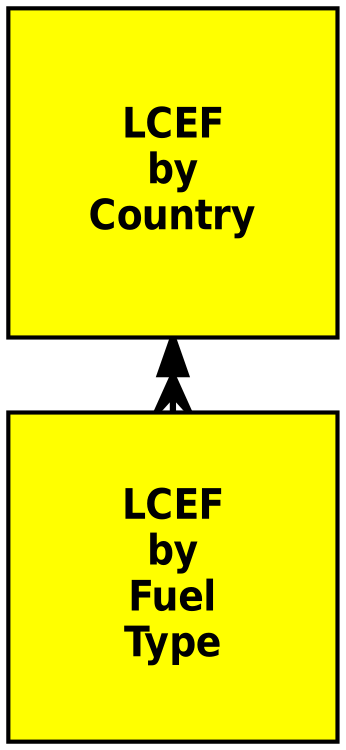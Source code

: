 digraph dependencies {
layers="one:two:three";
outputorder="edgesfirst";
nodesep=0.75;
LCEF_by_Country [layer="two"] [style="filled"] [height="2.2"] [shape="box"] [fontsize="20"] [fillcolor="yellow"] [fontname="Helvetica-Narrow-Bold"] [fixedsize="true"] [label="LCEF\nby\nCountry"] [width="2.2"] [penwidth="2"];
LCEF_by_Country -> LCEF_by_Fuel_Type [layer="one"] [arrowhead="crow"] [color="black"] [arrowsize="1.75"] [dir="both"] [penwidth="3"];
LCEF_by_Fuel_Type [layer="two"] [style="filled"] [height="2.2"] [shape="box"] [fontsize="20"] [fillcolor="yellow"] [fontname="Helvetica-Narrow-Bold"] [fixedsize="true"] [label="LCEF\nby\nFuel\nType"] [width="2.2"] [penwidth="2"];
}